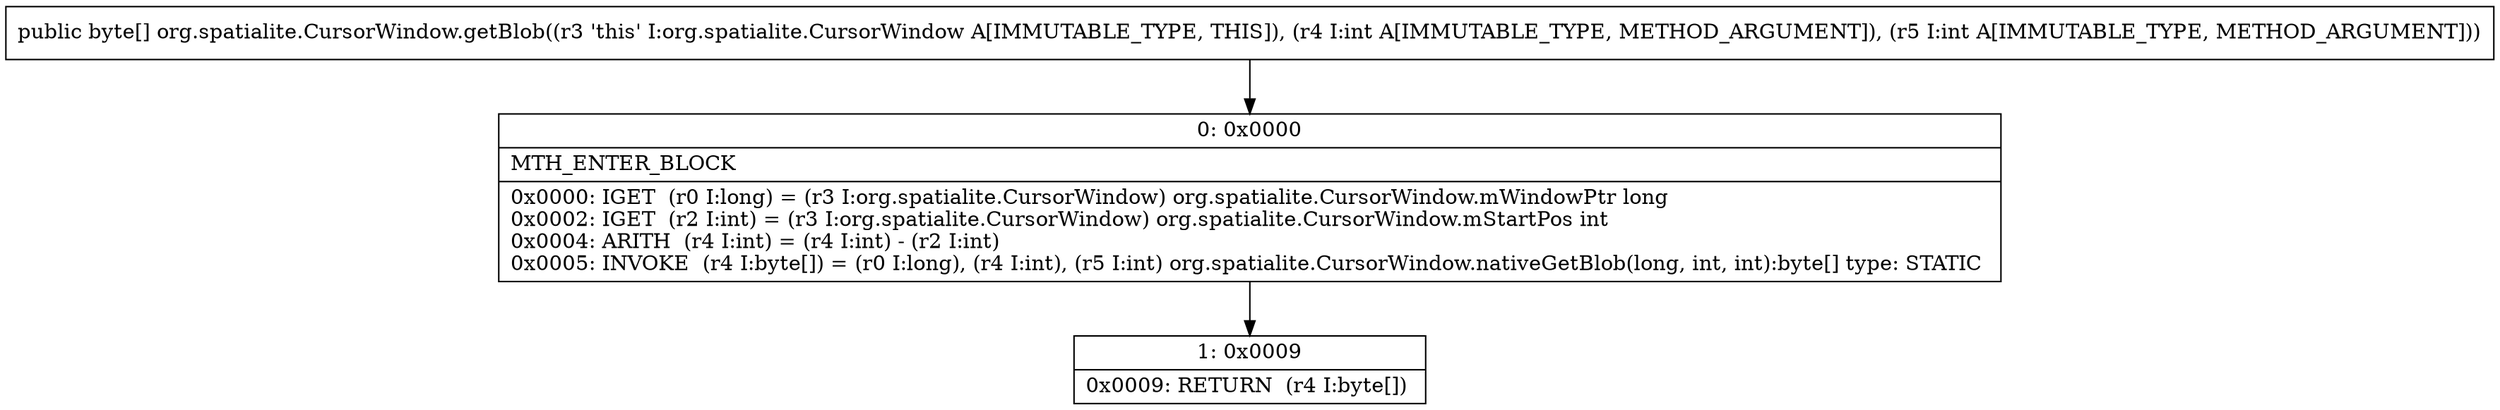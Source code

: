 digraph "CFG fororg.spatialite.CursorWindow.getBlob(II)[B" {
Node_0 [shape=record,label="{0\:\ 0x0000|MTH_ENTER_BLOCK\l|0x0000: IGET  (r0 I:long) = (r3 I:org.spatialite.CursorWindow) org.spatialite.CursorWindow.mWindowPtr long \l0x0002: IGET  (r2 I:int) = (r3 I:org.spatialite.CursorWindow) org.spatialite.CursorWindow.mStartPos int \l0x0004: ARITH  (r4 I:int) = (r4 I:int) \- (r2 I:int) \l0x0005: INVOKE  (r4 I:byte[]) = (r0 I:long), (r4 I:int), (r5 I:int) org.spatialite.CursorWindow.nativeGetBlob(long, int, int):byte[] type: STATIC \l}"];
Node_1 [shape=record,label="{1\:\ 0x0009|0x0009: RETURN  (r4 I:byte[]) \l}"];
MethodNode[shape=record,label="{public byte[] org.spatialite.CursorWindow.getBlob((r3 'this' I:org.spatialite.CursorWindow A[IMMUTABLE_TYPE, THIS]), (r4 I:int A[IMMUTABLE_TYPE, METHOD_ARGUMENT]), (r5 I:int A[IMMUTABLE_TYPE, METHOD_ARGUMENT])) }"];
MethodNode -> Node_0;
Node_0 -> Node_1;
}

